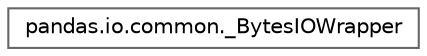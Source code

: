 digraph "Graphical Class Hierarchy"
{
 // LATEX_PDF_SIZE
  bgcolor="transparent";
  edge [fontname=Helvetica,fontsize=10,labelfontname=Helvetica,labelfontsize=10];
  node [fontname=Helvetica,fontsize=10,shape=box,height=0.2,width=0.4];
  rankdir="LR";
  Node0 [id="Node000000",label="pandas.io.common._BytesIOWrapper",height=0.2,width=0.4,color="grey40", fillcolor="white", style="filled",URL="$d3/d41/classpandas_1_1io_1_1common_1_1__BytesIOWrapper.html",tooltip=" "];
}
